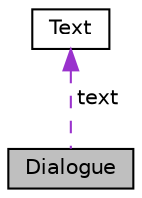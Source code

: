 digraph "Dialogue"
{
 // LATEX_PDF_SIZE
  edge [fontname="Helvetica",fontsize="10",labelfontname="Helvetica",labelfontsize="10"];
  node [fontname="Helvetica",fontsize="10",shape=record];
  Node1 [label="Dialogue",height=0.2,width=0.4,color="black", fillcolor="grey75", style="filled", fontcolor="black",tooltip=" "];
  Node2 -> Node1 [dir="back",color="darkorchid3",fontsize="10",style="dashed",label=" text" ,fontname="Helvetica"];
  Node2 [label="Text",height=0.2,width=0.4,color="black", fillcolor="white", style="filled",URL="$structText.html",tooltip=" "];
}
